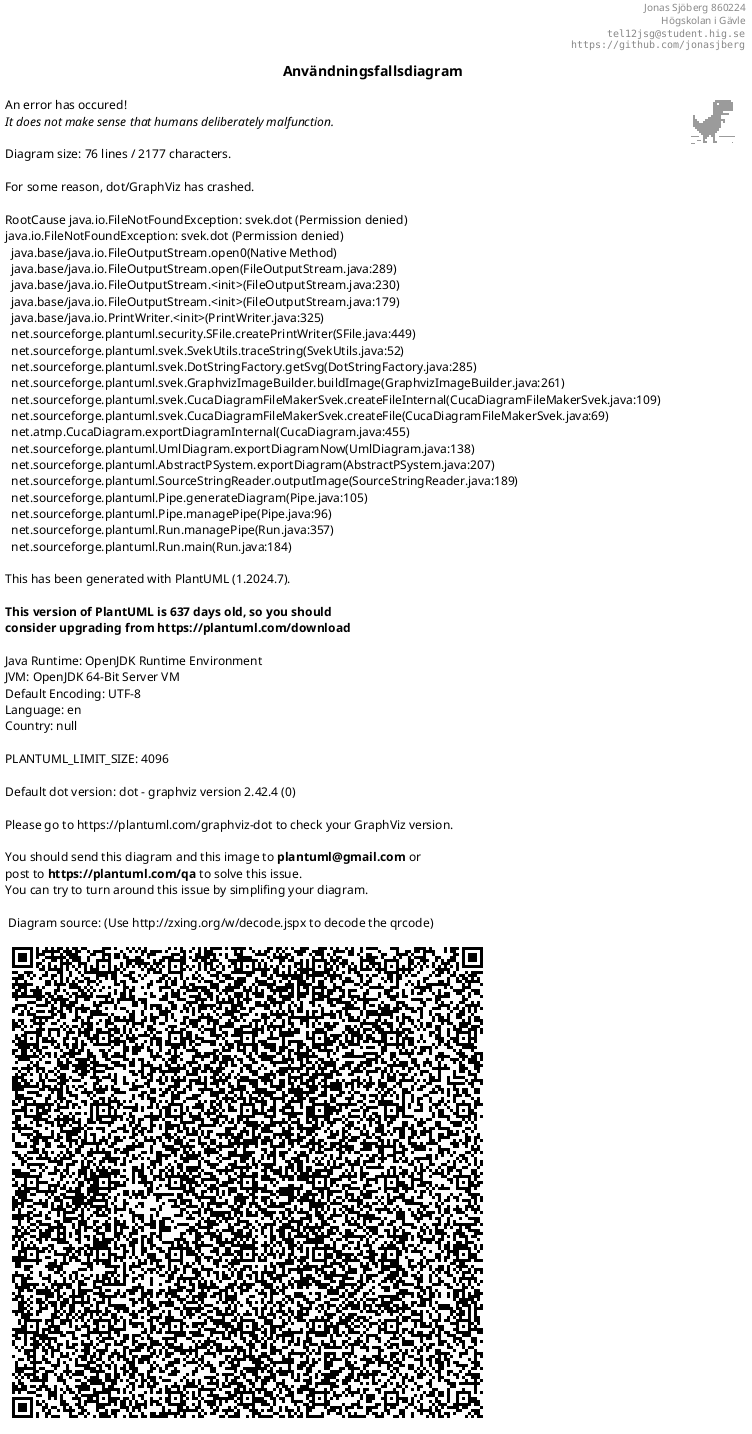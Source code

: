 ' DVG303 :: Objektorienterad design och programmering
' 860224 Jonas Sjöberg
' Högskolan i Gävle
' tel12jsg@student.hig.se
'
' Lab #1


@startuml
' ______________________________________________________________________________
' ____ CONFIGURATION OPTIONS ___________________________________________________
' debug flag creates a 'svek.dot' and 'svek.svg' file in ~/
!pragma svek_trace on

skinparam {
    monochrome true
    backgroundColor transparent
    classBackgroundColor transparent
    'style strictuml
}

' ______________________________________________________________________________
' ____ USECASE DIAGRAM _________________________________________________________

header
Jonas Sjöberg 860224
Högskolan i Gävle
""tel12jsg@student.hig.se""
""https://github.com/jonasjberg""
end header

title Användningsfallsdiagram

'
' * AF 1: Skapa figur.
'         Användaren väljer ’skapa figur’ och sedan vilken typ figuren ska ha.
'         Möjliga värden är: Punkt, linje, triangel, rektangel, cirkel och
'         kanske ellips och kvadrat.  Systemet ger användaren möjlighet att
'         mata in värden som behövs för att definiera den önskade figuren.
'         Systemet använder sedan värden för att skapa ett objekt av vald typ
'         och tilldelar objektet till passande objektlista (t.ex. figur-lista,
'         lista med flyttbara figurer, lista med roterbara figurer mm. - se
'         nedan).
' * AF 2: Ta bort alla figurer.
'         Användaren väljer ’Ta bort allt’. 
'         Systemet tömmer alla listor.
' * AF 3: Rita ut alla figurer.
'         Användaren väljer ’Rita ut allt’. 
'         Systemet visar alla figurer som kan ritas.  
'         Obs: Detta användningsfall kommer att behandlas först i laboration 3.
' * AF 4: Skriv ut data till alla figurer.
'         Användaren väljer ’Skriv ut allt’. 
'         Systemet skriver ut data till alla figurer på konsollen.
' * AF 5: Förflytta alla flyttbara figurer.
'         Användaren väljer ’Förflytta allt’. 
'         Systemet ger användaren möjlighet att mata in värden dx, dy. 
'         Systemet förflyttar alla figurer som kan förflyttas.
' * AF 6: Ändra storlek till alla skalerbara figurer.
'         Användaren väljer ’Ändra storlek till alla’. 
'         Systemet ger användaren möjlighet att mata in värden sx, sy. 
'         Systemet ändrar storleken till alla figurer som tillåter detta.
' * AF 7: Rotera alla roterbara figurer.
'         Användaren väljer ’Rotera alla’. 
'         Systemet ger användaren möjlighet att mata in ett vinkel-värde. 
'         Systemet roterar alla figurer som kan roteras.

:Användare: as User

rectangle "Programmet" {
    (Skapa figur)                                as (CreateFigure)
    (Ta bort alla figurer)                       as (RemoveAllFigures)
    (Rita ut alla figurer)                       as (DrawAllFigures)
    (Skriv ut data till alla figurer)            as (PrintDataAllFigures)
    (Förflytta alla flyttbara figurer)           as (MoveAllMovable)
    (Ändra storlek till alla skalerbara figurer) as (ScaleAllScalable)
    (Rotera alla roterbara figurer)              as (RotateAllRotatable)

    left to right direction
    User - CreateFigure
    User - RemoveAllFigures
    User - DrawAllFigures
    User - PrintDataAllFigures
    User - MoveAllMovable
    User - ScaleAllScalable
    User - RotateAllRotatable

    note right of CreateFigure
    * Systemet ger användaren möjlighet att mata in värden
    som behövs för att definiera den önskade figuren.
    * Systemet använder sedan värden för att skapa ett objekt
    av vald typ och tilldelar objektet till passande objektlista.
    end note

    note right of RemoveAllFigures
    * Systemet tömmer alla listor.
    end note

    note right of DrawAllFigures
    * Systemet visar alla figurer som kan ritas.
    end note

    note right of PrintDataAllFigures
    * Systemet skriver ut data till alla figurer på konsollen.
    end note

    note right of MoveAllMovable
    * Systemet ger användaren möjlighet att mata in värden dx, dy.
    * Systemet förflyttar alla figurer som kan förflyttas.
    end note

    note right of ScaleAllScalable
    * Systemet ger användaren möjlighet att mata in värden sx, sy.
    * Systemet ändrar storleken till alla figurer som tillåter detta.
    end note

    note right of RotateAllRotatable
    * Systemet ger användaren möjlighet att mata in ett vinkel-värde.
    * Systemet roterar alla figurer som kan roteras.
    end note
}

@enduml
